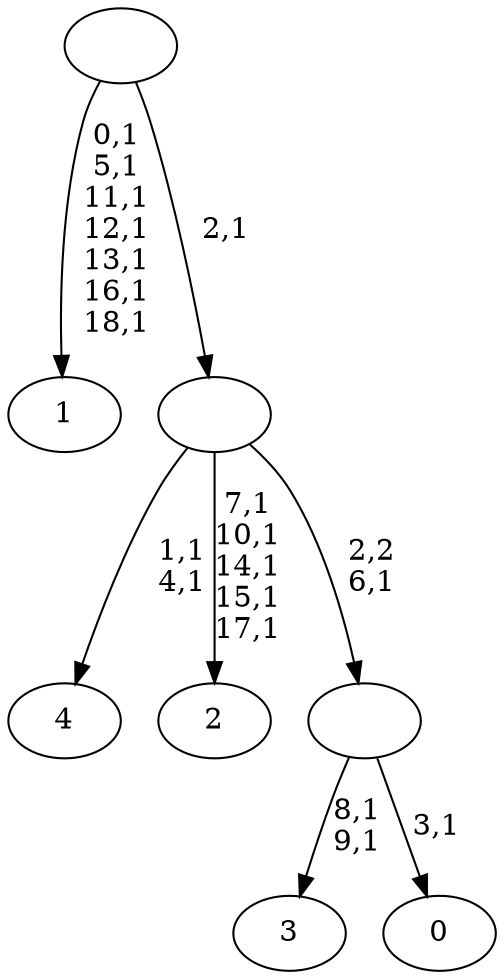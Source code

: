 digraph T {
	24 [label="4"]
	21 [label="3"]
	18 [label="2"]
	12 [label="1"]
	4 [label="0"]
	2 [label=""]
	1 [label=""]
	0 [label=""]
	2 -> 4 [label="3,1"]
	2 -> 21 [label="8,1\n9,1"]
	1 -> 18 [label="7,1\n10,1\n14,1\n15,1\n17,1"]
	1 -> 24 [label="1,1\n4,1"]
	1 -> 2 [label="2,2\n6,1"]
	0 -> 12 [label="0,1\n5,1\n11,1\n12,1\n13,1\n16,1\n18,1"]
	0 -> 1 [label="2,1"]
}
